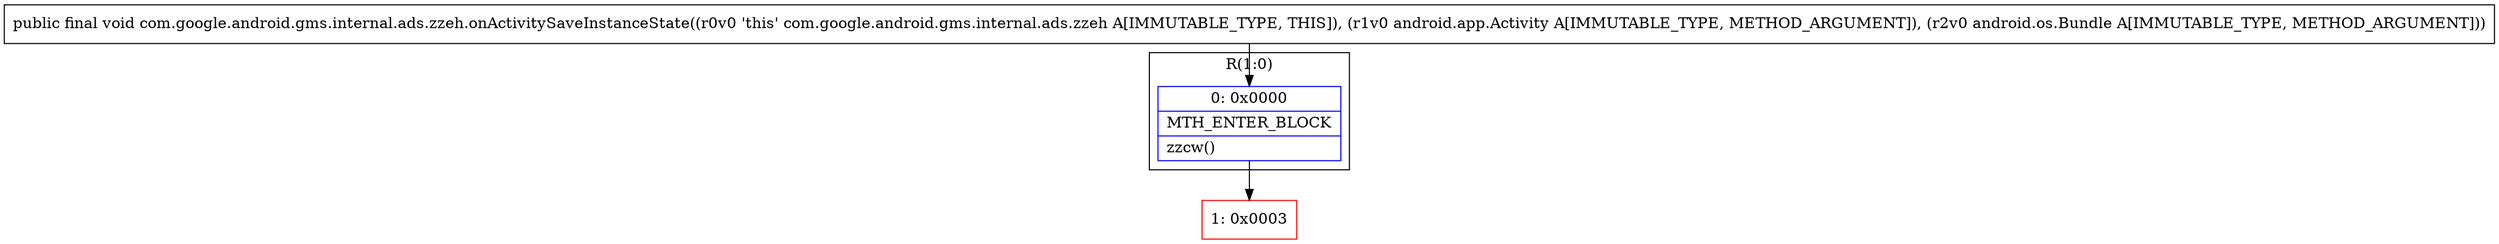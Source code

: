digraph "CFG forcom.google.android.gms.internal.ads.zzeh.onActivitySaveInstanceState(Landroid\/app\/Activity;Landroid\/os\/Bundle;)V" {
subgraph cluster_Region_1267054139 {
label = "R(1:0)";
node [shape=record,color=blue];
Node_0 [shape=record,label="{0\:\ 0x0000|MTH_ENTER_BLOCK\l|zzcw()\l}"];
}
Node_1 [shape=record,color=red,label="{1\:\ 0x0003}"];
MethodNode[shape=record,label="{public final void com.google.android.gms.internal.ads.zzeh.onActivitySaveInstanceState((r0v0 'this' com.google.android.gms.internal.ads.zzeh A[IMMUTABLE_TYPE, THIS]), (r1v0 android.app.Activity A[IMMUTABLE_TYPE, METHOD_ARGUMENT]), (r2v0 android.os.Bundle A[IMMUTABLE_TYPE, METHOD_ARGUMENT])) }"];
MethodNode -> Node_0;
Node_0 -> Node_1;
}

